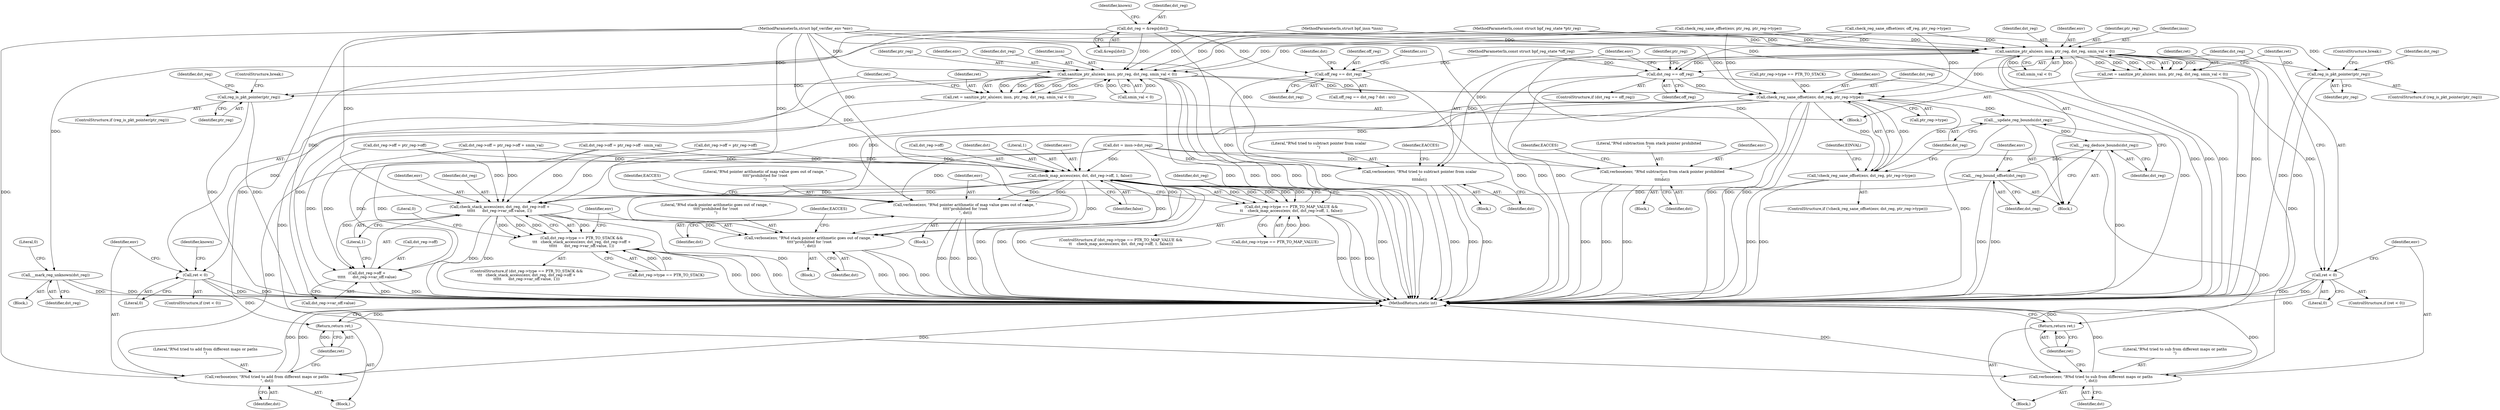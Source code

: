 digraph "0_linux_979d63d50c0c0f7bc537bf821e056cc9fe5abd38@array" {
"1000223" [label="(Call,dst_reg = &regs[dst])"];
"1000248" [label="(Call,__mark_reg_unknown(dst_reg))"];
"1000323" [label="(Call,off_reg == dst_reg)"];
"1000372" [label="(Call,sanitize_ptr_alu(env, insn, ptr_reg, dst_reg, smin_val < 0))"];
"1000370" [label="(Call,ret = sanitize_ptr_alu(env, insn, ptr_reg, dst_reg, smin_val < 0))"];
"1000381" [label="(Call,ret < 0)"];
"1000389" [label="(Return,return ret;)"];
"1000385" [label="(Call,verbose(env, \"R%d tried to add from different maps or paths\n\", dst))"];
"1000554" [label="(Call,reg_is_pkt_pointer(ptr_reg))"];
"1000832" [label="(Call,check_reg_sane_offset(env, dst_reg, ptr_reg->type))"];
"1000831" [label="(Call,!check_reg_sane_offset(env, dst_reg, ptr_reg->type))"];
"1000841" [label="(Call,__update_reg_bounds(dst_reg))"];
"1000843" [label="(Call,__reg_deduce_bounds(dst_reg))"];
"1000845" [label="(Call,__reg_bound_offset(dst_reg))"];
"1000884" [label="(Call,check_stack_access(env, dst_reg, dst_reg->off +\n\t\t\t\t\t      dst_reg->var_off.value, 1))"];
"1000878" [label="(Call,dst_reg->type == PTR_TO_STACK &&\n\t\t\t   check_stack_access(env, dst_reg, dst_reg->off +\n\t\t\t\t\t      dst_reg->var_off.value, 1))"];
"1000898" [label="(Call,verbose(env, \"R%d stack pointer arithmetic goes out of range, \"\n\t\t\t\t\"prohibited for !root\n\", dst))"];
"1000860" [label="(Call,check_map_access(env, dst, dst_reg->off, 1, false))"];
"1000854" [label="(Call,dst_reg->type == PTR_TO_MAP_VALUE &&\n\t\t    check_map_access(env, dst, dst_reg->off, 1, false))"];
"1000869" [label="(Call,verbose(env, \"R%d pointer arithmetic of map value goes out of range, \"\n\t\t\t\t\"prohibited for !root\n\", dst))"];
"1000887" [label="(Call,dst_reg->off +\n\t\t\t\t\t      dst_reg->var_off.value)"];
"1000574" [label="(Call,sanitize_ptr_alu(env, insn, ptr_reg, dst_reg, smin_val < 0))"];
"1000572" [label="(Call,ret = sanitize_ptr_alu(env, insn, ptr_reg, dst_reg, smin_val < 0))"];
"1000583" [label="(Call,ret < 0)"];
"1000591" [label="(Return,return ret;)"];
"1000587" [label="(Call,verbose(env, \"R%d tried to sub from different maps or paths\n\", dst))"];
"1000594" [label="(Call,dst_reg == off_reg)"];
"1000598" [label="(Call,verbose(env, \"R%d tried to subtract pointer from scalar\n\",\n\t\t\t\tdst))"];
"1000612" [label="(Call,verbose(env, \"R%d subtraction from stack pointer prohibited\n\",\n\t\t\t\tdst))"];
"1000781" [label="(Call,reg_is_pkt_pointer(ptr_reg))"];
"1000572" [label="(Call,ret = sanitize_ptr_alu(env, insn, ptr_reg, dst_reg, smin_val < 0))"];
"1000326" [label="(Identifier,dst)"];
"1000385" [label="(Call,verbose(env, \"R%d tried to add from different maps or paths\n\", dst))"];
"1000862" [label="(Identifier,dst)"];
"1000866" [label="(Literal,1)"];
"1000232" [label="(Identifier,known)"];
"1000618" [label="(Identifier,EACCES)"];
"1000386" [label="(Identifier,env)"];
"1000373" [label="(Identifier,env)"];
"1000381" [label="(Call,ret < 0)"];
"1000380" [label="(ControlStructure,if (ret < 0))"];
"1000877" [label="(ControlStructure,if (dst_reg->type == PTR_TO_STACK &&\n\t\t\t   check_stack_access(env, dst_reg, dst_reg->off +\n\t\t\t\t\t      dst_reg->var_off.value, 1)))"];
"1000855" [label="(Call,dst_reg->type == PTR_TO_MAP_VALUE)"];
"1000390" [label="(Identifier,ret)"];
"1000861" [label="(Identifier,env)"];
"1000591" [label="(Return,return ret;)"];
"1000124" [label="(Block,)"];
"1000608" [label="(Identifier,ptr_reg)"];
"1000573" [label="(Identifier,ret)"];
"1000843" [label="(Call,__reg_deduce_bounds(dst_reg))"];
"1000592" [label="(Identifier,ret)"];
"1000867" [label="(Identifier,false)"];
"1000904" [label="(Identifier,EACCES)"];
"1000850" [label="(Identifier,env)"];
"1000780" [label="(ControlStructure,if (reg_is_pkt_pointer(ptr_reg)))"];
"1000587" [label="(Call,verbose(env, \"R%d tried to sub from different maps or paths\n\", dst))"];
"1000578" [label="(Identifier,dst_reg)"];
"1000585" [label="(Literal,0)"];
"1000801" [label="(ControlStructure,break;)"];
"1000906" [label="(Literal,0)"];
"1000887" [label="(Call,dst_reg->off +\n\t\t\t\t\t      dst_reg->var_off.value)"];
"1000123" [label="(MethodParameterIn,const struct bpf_reg_state *off_reg)"];
"1000325" [label="(Identifier,dst_reg)"];
"1000834" [label="(Identifier,dst_reg)"];
"1000897" [label="(Block,)"];
"1000597" [label="(Block,)"];
"1000247" [label="(Block,)"];
"1000766" [label="(Call,dst_reg->off = ptr_reg->off)"];
"1000595" [label="(Identifier,dst_reg)"];
"1000593" [label="(ControlStructure,if (dst_reg == off_reg))"];
"1000371" [label="(Identifier,ret)"];
"1000248" [label="(Call,__mark_reg_unknown(dst_reg))"];
"1000323" [label="(Call,off_reg == dst_reg)"];
"1000251" [label="(Literal,0)"];
"1000120" [label="(MethodParameterIn,struct bpf_verifier_env *env)"];
"1000596" [label="(Identifier,off_reg)"];
"1000833" [label="(Identifier,env)"];
"1000672" [label="(Call,dst_reg->off = ptr_reg->off - smin_val)"];
"1000575" [label="(Identifier,env)"];
"1000375" [label="(Identifier,ptr_reg)"];
"1000853" [label="(ControlStructure,if (dst_reg->type == PTR_TO_MAP_VALUE &&\n\t\t    check_map_access(env, dst, dst_reg->off, 1, false)))"];
"1000588" [label="(Identifier,env)"];
"1000872" [label="(Identifier,dst)"];
"1000869" [label="(Call,verbose(env, \"R%d pointer arithmetic of map value goes out of range, \"\n\t\t\t\t\"prohibited for !root\n\", dst))"];
"1000863" [label="(Call,dst_reg->off)"];
"1000383" [label="(Literal,0)"];
"1000786" [label="(Identifier,dst_reg)"];
"1000614" [label="(Literal,\"R%d subtraction from stack pointer prohibited\n\")"];
"1000830" [label="(ControlStructure,if (!check_reg_sane_offset(env, dst_reg, ptr_reg->type)))"];
"1000854" [label="(Call,dst_reg->type == PTR_TO_MAP_VALUE &&\n\t\t    check_map_access(env, dst, dst_reg->off, 1, false))"];
"1000835" [label="(Call,ptr_reg->type)"];
"1000387" [label="(Literal,\"R%d tried to add from different maps or paths\n\")"];
"1000845" [label="(Call,__reg_bound_offset(dst_reg))"];
"1000370" [label="(Call,ret = sanitize_ptr_alu(env, insn, ptr_reg, dst_reg, smin_val < 0))"];
"1000901" [label="(Identifier,dst)"];
"1000870" [label="(Identifier,env)"];
"1000224" [label="(Identifier,dst_reg)"];
"1000437" [label="(Call,dst_reg->off = ptr_reg->off + smin_val)"];
"1000891" [label="(Call,dst_reg->var_off.value)"];
"1000586" [label="(Block,)"];
"1000122" [label="(MethodParameterIn,const struct bpf_reg_state *ptr_reg)"];
"1000372" [label="(Call,sanitize_ptr_alu(env, insn, ptr_reg, dst_reg, smin_val < 0))"];
"1000249" [label="(Identifier,dst_reg)"];
"1000781" [label="(Call,reg_is_pkt_pointer(ptr_reg))"];
"1000600" [label="(Literal,\"R%d tried to subtract pointer from scalar\n\")"];
"1000840" [label="(Identifier,EINVAL)"];
"1000553" [label="(ControlStructure,if (reg_is_pkt_pointer(ptr_reg)))"];
"1000604" [label="(Identifier,EACCES)"];
"1000204" [label="(Call,dst = insn->dst_reg)"];
"1000574" [label="(Call,sanitize_ptr_alu(env, insn, ptr_reg, dst_reg, smin_val < 0))"];
"1000875" [label="(Identifier,EACCES)"];
"1000393" [label="(Identifier,known)"];
"1000376" [label="(Identifier,dst_reg)"];
"1000611" [label="(Block,)"];
"1000888" [label="(Call,dst_reg->off)"];
"1000860" [label="(Call,check_map_access(env, dst, dst_reg->off, 1, false))"];
"1000554" [label="(Call,reg_is_pkt_pointer(ptr_reg))"];
"1000841" [label="(Call,__update_reg_bounds(dst_reg))"];
"1000885" [label="(Identifier,env)"];
"1000539" [label="(Call,dst_reg->off = ptr_reg->off)"];
"1000613" [label="(Identifier,env)"];
"1000896" [label="(Literal,1)"];
"1000368" [label="(Block,)"];
"1000583" [label="(Call,ret < 0)"];
"1000601" [label="(Identifier,dst)"];
"1000886" [label="(Identifier,dst_reg)"];
"1000389" [label="(Return,return ret;)"];
"1000121" [label="(MethodParameterIn,struct bpf_insn *insn)"];
"1000384" [label="(Block,)"];
"1000579" [label="(Call,smin_val < 0)"];
"1000582" [label="(ControlStructure,if (ret < 0))"];
"1000324" [label="(Identifier,off_reg)"];
"1000612" [label="(Call,verbose(env, \"R%d subtraction from stack pointer prohibited\n\",\n\t\t\t\tdst))"];
"1000327" [label="(Identifier,src)"];
"1000388" [label="(Identifier,dst)"];
"1000382" [label="(Identifier,ret)"];
"1000881" [label="(Identifier,dst_reg)"];
"1000846" [label="(Identifier,dst_reg)"];
"1000559" [label="(Identifier,dst_reg)"];
"1000842" [label="(Identifier,dst_reg)"];
"1000374" [label="(Identifier,insn)"];
"1000570" [label="(ControlStructure,break;)"];
"1000577" [label="(Identifier,ptr_reg)"];
"1000576" [label="(Identifier,insn)"];
"1000223" [label="(Call,dst_reg = &regs[dst])"];
"1000900" [label="(Literal,\"R%d stack pointer arithmetic goes out of range, \"\n\t\t\t\t\"prohibited for !root\n\")"];
"1000584" [label="(Identifier,ret)"];
"1000868" [label="(Block,)"];
"1000225" [label="(Call,&regs[dst])"];
"1000871" [label="(Literal,\"R%d pointer arithmetic of map value goes out of range, \"\n\t\t\t\t\"prohibited for !root\n\")"];
"1000884" [label="(Call,check_stack_access(env, dst_reg, dst_reg->off +\n\t\t\t\t\t      dst_reg->var_off.value, 1))"];
"1000898" [label="(Call,verbose(env, \"R%d stack pointer arithmetic goes out of range, \"\n\t\t\t\t\"prohibited for !root\n\", dst))"];
"1000589" [label="(Literal,\"R%d tried to sub from different maps or paths\n\")"];
"1000879" [label="(Call,dst_reg->type == PTR_TO_STACK)"];
"1000907" [label="(MethodReturn,static int)"];
"1000782" [label="(Identifier,ptr_reg)"];
"1000878" [label="(Call,dst_reg->type == PTR_TO_STACK &&\n\t\t\t   check_stack_access(env, dst_reg, dst_reg->off +\n\t\t\t\t\t      dst_reg->var_off.value, 1))"];
"1000377" [label="(Call,smin_val < 0)"];
"1000322" [label="(Call,off_reg == dst_reg ? dst : src)"];
"1000831" [label="(Call,!check_reg_sane_offset(env, dst_reg, ptr_reg->type))"];
"1000350" [label="(Call,check_reg_sane_offset(env, off_reg, ptr_reg->type))"];
"1000598" [label="(Call,verbose(env, \"R%d tried to subtract pointer from scalar\n\",\n\t\t\t\tdst))"];
"1000357" [label="(Call,check_reg_sane_offset(env, ptr_reg, ptr_reg->type))"];
"1000832" [label="(Call,check_reg_sane_offset(env, dst_reg, ptr_reg->type))"];
"1000599" [label="(Identifier,env)"];
"1000606" [label="(Call,ptr_reg->type == PTR_TO_STACK)"];
"1000844" [label="(Identifier,dst_reg)"];
"1000615" [label="(Identifier,dst)"];
"1000899" [label="(Identifier,env)"];
"1000590" [label="(Identifier,dst)"];
"1000555" [label="(Identifier,ptr_reg)"];
"1000594" [label="(Call,dst_reg == off_reg)"];
"1000223" -> "1000124"  [label="AST: "];
"1000223" -> "1000225"  [label="CFG: "];
"1000224" -> "1000223"  [label="AST: "];
"1000225" -> "1000223"  [label="AST: "];
"1000232" -> "1000223"  [label="CFG: "];
"1000223" -> "1000907"  [label="DDG: "];
"1000223" -> "1000907"  [label="DDG: "];
"1000223" -> "1000248"  [label="DDG: "];
"1000223" -> "1000323"  [label="DDG: "];
"1000223" -> "1000372"  [label="DDG: "];
"1000223" -> "1000574"  [label="DDG: "];
"1000248" -> "1000247"  [label="AST: "];
"1000248" -> "1000249"  [label="CFG: "];
"1000249" -> "1000248"  [label="AST: "];
"1000251" -> "1000248"  [label="CFG: "];
"1000248" -> "1000907"  [label="DDG: "];
"1000248" -> "1000907"  [label="DDG: "];
"1000323" -> "1000322"  [label="AST: "];
"1000323" -> "1000325"  [label="CFG: "];
"1000324" -> "1000323"  [label="AST: "];
"1000325" -> "1000323"  [label="AST: "];
"1000326" -> "1000323"  [label="CFG: "];
"1000327" -> "1000323"  [label="CFG: "];
"1000323" -> "1000907"  [label="DDG: "];
"1000323" -> "1000907"  [label="DDG: "];
"1000123" -> "1000323"  [label="DDG: "];
"1000372" -> "1000370"  [label="AST: "];
"1000372" -> "1000377"  [label="CFG: "];
"1000373" -> "1000372"  [label="AST: "];
"1000374" -> "1000372"  [label="AST: "];
"1000375" -> "1000372"  [label="AST: "];
"1000376" -> "1000372"  [label="AST: "];
"1000377" -> "1000372"  [label="AST: "];
"1000370" -> "1000372"  [label="CFG: "];
"1000372" -> "1000907"  [label="DDG: "];
"1000372" -> "1000907"  [label="DDG: "];
"1000372" -> "1000907"  [label="DDG: "];
"1000372" -> "1000907"  [label="DDG: "];
"1000372" -> "1000370"  [label="DDG: "];
"1000372" -> "1000370"  [label="DDG: "];
"1000372" -> "1000370"  [label="DDG: "];
"1000372" -> "1000370"  [label="DDG: "];
"1000372" -> "1000370"  [label="DDG: "];
"1000350" -> "1000372"  [label="DDG: "];
"1000357" -> "1000372"  [label="DDG: "];
"1000357" -> "1000372"  [label="DDG: "];
"1000120" -> "1000372"  [label="DDG: "];
"1000121" -> "1000372"  [label="DDG: "];
"1000122" -> "1000372"  [label="DDG: "];
"1000377" -> "1000372"  [label="DDG: "];
"1000377" -> "1000372"  [label="DDG: "];
"1000372" -> "1000385"  [label="DDG: "];
"1000372" -> "1000554"  [label="DDG: "];
"1000372" -> "1000832"  [label="DDG: "];
"1000372" -> "1000832"  [label="DDG: "];
"1000370" -> "1000368"  [label="AST: "];
"1000371" -> "1000370"  [label="AST: "];
"1000382" -> "1000370"  [label="CFG: "];
"1000370" -> "1000907"  [label="DDG: "];
"1000370" -> "1000381"  [label="DDG: "];
"1000381" -> "1000380"  [label="AST: "];
"1000381" -> "1000383"  [label="CFG: "];
"1000382" -> "1000381"  [label="AST: "];
"1000383" -> "1000381"  [label="AST: "];
"1000386" -> "1000381"  [label="CFG: "];
"1000393" -> "1000381"  [label="CFG: "];
"1000381" -> "1000907"  [label="DDG: "];
"1000381" -> "1000907"  [label="DDG: "];
"1000381" -> "1000389"  [label="DDG: "];
"1000389" -> "1000384"  [label="AST: "];
"1000389" -> "1000390"  [label="CFG: "];
"1000390" -> "1000389"  [label="AST: "];
"1000907" -> "1000389"  [label="CFG: "];
"1000389" -> "1000907"  [label="DDG: "];
"1000390" -> "1000389"  [label="DDG: "];
"1000385" -> "1000384"  [label="AST: "];
"1000385" -> "1000388"  [label="CFG: "];
"1000386" -> "1000385"  [label="AST: "];
"1000387" -> "1000385"  [label="AST: "];
"1000388" -> "1000385"  [label="AST: "];
"1000390" -> "1000385"  [label="CFG: "];
"1000385" -> "1000907"  [label="DDG: "];
"1000385" -> "1000907"  [label="DDG: "];
"1000385" -> "1000907"  [label="DDG: "];
"1000120" -> "1000385"  [label="DDG: "];
"1000204" -> "1000385"  [label="DDG: "];
"1000554" -> "1000553"  [label="AST: "];
"1000554" -> "1000555"  [label="CFG: "];
"1000555" -> "1000554"  [label="AST: "];
"1000559" -> "1000554"  [label="CFG: "];
"1000570" -> "1000554"  [label="CFG: "];
"1000554" -> "1000907"  [label="DDG: "];
"1000554" -> "1000907"  [label="DDG: "];
"1000122" -> "1000554"  [label="DDG: "];
"1000832" -> "1000831"  [label="AST: "];
"1000832" -> "1000835"  [label="CFG: "];
"1000833" -> "1000832"  [label="AST: "];
"1000834" -> "1000832"  [label="AST: "];
"1000835" -> "1000832"  [label="AST: "];
"1000831" -> "1000832"  [label="CFG: "];
"1000832" -> "1000907"  [label="DDG: "];
"1000832" -> "1000907"  [label="DDG: "];
"1000832" -> "1000907"  [label="DDG: "];
"1000832" -> "1000831"  [label="DDG: "];
"1000832" -> "1000831"  [label="DDG: "];
"1000832" -> "1000831"  [label="DDG: "];
"1000574" -> "1000832"  [label="DDG: "];
"1000120" -> "1000832"  [label="DDG: "];
"1000594" -> "1000832"  [label="DDG: "];
"1000606" -> "1000832"  [label="DDG: "];
"1000350" -> "1000832"  [label="DDG: "];
"1000357" -> "1000832"  [label="DDG: "];
"1000832" -> "1000841"  [label="DDG: "];
"1000832" -> "1000860"  [label="DDG: "];
"1000832" -> "1000869"  [label="DDG: "];
"1000832" -> "1000884"  [label="DDG: "];
"1000832" -> "1000898"  [label="DDG: "];
"1000831" -> "1000830"  [label="AST: "];
"1000840" -> "1000831"  [label="CFG: "];
"1000842" -> "1000831"  [label="CFG: "];
"1000831" -> "1000907"  [label="DDG: "];
"1000831" -> "1000907"  [label="DDG: "];
"1000841" -> "1000124"  [label="AST: "];
"1000841" -> "1000842"  [label="CFG: "];
"1000842" -> "1000841"  [label="AST: "];
"1000844" -> "1000841"  [label="CFG: "];
"1000841" -> "1000907"  [label="DDG: "];
"1000841" -> "1000843"  [label="DDG: "];
"1000843" -> "1000124"  [label="AST: "];
"1000843" -> "1000844"  [label="CFG: "];
"1000844" -> "1000843"  [label="AST: "];
"1000846" -> "1000843"  [label="CFG: "];
"1000843" -> "1000907"  [label="DDG: "];
"1000843" -> "1000845"  [label="DDG: "];
"1000845" -> "1000124"  [label="AST: "];
"1000845" -> "1000846"  [label="CFG: "];
"1000846" -> "1000845"  [label="AST: "];
"1000850" -> "1000845"  [label="CFG: "];
"1000845" -> "1000907"  [label="DDG: "];
"1000845" -> "1000907"  [label="DDG: "];
"1000845" -> "1000884"  [label="DDG: "];
"1000884" -> "1000878"  [label="AST: "];
"1000884" -> "1000896"  [label="CFG: "];
"1000885" -> "1000884"  [label="AST: "];
"1000886" -> "1000884"  [label="AST: "];
"1000887" -> "1000884"  [label="AST: "];
"1000896" -> "1000884"  [label="AST: "];
"1000878" -> "1000884"  [label="CFG: "];
"1000884" -> "1000907"  [label="DDG: "];
"1000884" -> "1000907"  [label="DDG: "];
"1000884" -> "1000907"  [label="DDG: "];
"1000884" -> "1000878"  [label="DDG: "];
"1000884" -> "1000878"  [label="DDG: "];
"1000884" -> "1000878"  [label="DDG: "];
"1000884" -> "1000878"  [label="DDG: "];
"1000860" -> "1000884"  [label="DDG: "];
"1000860" -> "1000884"  [label="DDG: "];
"1000120" -> "1000884"  [label="DDG: "];
"1000539" -> "1000884"  [label="DDG: "];
"1000766" -> "1000884"  [label="DDG: "];
"1000437" -> "1000884"  [label="DDG: "];
"1000672" -> "1000884"  [label="DDG: "];
"1000884" -> "1000898"  [label="DDG: "];
"1000878" -> "1000877"  [label="AST: "];
"1000878" -> "1000879"  [label="CFG: "];
"1000879" -> "1000878"  [label="AST: "];
"1000899" -> "1000878"  [label="CFG: "];
"1000906" -> "1000878"  [label="CFG: "];
"1000878" -> "1000907"  [label="DDG: "];
"1000878" -> "1000907"  [label="DDG: "];
"1000878" -> "1000907"  [label="DDG: "];
"1000879" -> "1000878"  [label="DDG: "];
"1000879" -> "1000878"  [label="DDG: "];
"1000898" -> "1000897"  [label="AST: "];
"1000898" -> "1000901"  [label="CFG: "];
"1000899" -> "1000898"  [label="AST: "];
"1000900" -> "1000898"  [label="AST: "];
"1000901" -> "1000898"  [label="AST: "];
"1000904" -> "1000898"  [label="CFG: "];
"1000898" -> "1000907"  [label="DDG: "];
"1000898" -> "1000907"  [label="DDG: "];
"1000898" -> "1000907"  [label="DDG: "];
"1000860" -> "1000898"  [label="DDG: "];
"1000860" -> "1000898"  [label="DDG: "];
"1000120" -> "1000898"  [label="DDG: "];
"1000204" -> "1000898"  [label="DDG: "];
"1000860" -> "1000854"  [label="AST: "];
"1000860" -> "1000867"  [label="CFG: "];
"1000861" -> "1000860"  [label="AST: "];
"1000862" -> "1000860"  [label="AST: "];
"1000863" -> "1000860"  [label="AST: "];
"1000866" -> "1000860"  [label="AST: "];
"1000867" -> "1000860"  [label="AST: "];
"1000854" -> "1000860"  [label="CFG: "];
"1000860" -> "1000907"  [label="DDG: "];
"1000860" -> "1000907"  [label="DDG: "];
"1000860" -> "1000907"  [label="DDG: "];
"1000860" -> "1000907"  [label="DDG: "];
"1000860" -> "1000854"  [label="DDG: "];
"1000860" -> "1000854"  [label="DDG: "];
"1000860" -> "1000854"  [label="DDG: "];
"1000860" -> "1000854"  [label="DDG: "];
"1000860" -> "1000854"  [label="DDG: "];
"1000120" -> "1000860"  [label="DDG: "];
"1000204" -> "1000860"  [label="DDG: "];
"1000539" -> "1000860"  [label="DDG: "];
"1000766" -> "1000860"  [label="DDG: "];
"1000437" -> "1000860"  [label="DDG: "];
"1000672" -> "1000860"  [label="DDG: "];
"1000860" -> "1000869"  [label="DDG: "];
"1000860" -> "1000869"  [label="DDG: "];
"1000860" -> "1000887"  [label="DDG: "];
"1000854" -> "1000853"  [label="AST: "];
"1000854" -> "1000855"  [label="CFG: "];
"1000855" -> "1000854"  [label="AST: "];
"1000870" -> "1000854"  [label="CFG: "];
"1000881" -> "1000854"  [label="CFG: "];
"1000854" -> "1000907"  [label="DDG: "];
"1000854" -> "1000907"  [label="DDG: "];
"1000854" -> "1000907"  [label="DDG: "];
"1000855" -> "1000854"  [label="DDG: "];
"1000855" -> "1000854"  [label="DDG: "];
"1000869" -> "1000868"  [label="AST: "];
"1000869" -> "1000872"  [label="CFG: "];
"1000870" -> "1000869"  [label="AST: "];
"1000871" -> "1000869"  [label="AST: "];
"1000872" -> "1000869"  [label="AST: "];
"1000875" -> "1000869"  [label="CFG: "];
"1000869" -> "1000907"  [label="DDG: "];
"1000869" -> "1000907"  [label="DDG: "];
"1000869" -> "1000907"  [label="DDG: "];
"1000120" -> "1000869"  [label="DDG: "];
"1000204" -> "1000869"  [label="DDG: "];
"1000887" -> "1000891"  [label="CFG: "];
"1000888" -> "1000887"  [label="AST: "];
"1000891" -> "1000887"  [label="AST: "];
"1000896" -> "1000887"  [label="CFG: "];
"1000887" -> "1000907"  [label="DDG: "];
"1000887" -> "1000907"  [label="DDG: "];
"1000539" -> "1000887"  [label="DDG: "];
"1000766" -> "1000887"  [label="DDG: "];
"1000437" -> "1000887"  [label="DDG: "];
"1000672" -> "1000887"  [label="DDG: "];
"1000574" -> "1000572"  [label="AST: "];
"1000574" -> "1000579"  [label="CFG: "];
"1000575" -> "1000574"  [label="AST: "];
"1000576" -> "1000574"  [label="AST: "];
"1000577" -> "1000574"  [label="AST: "];
"1000578" -> "1000574"  [label="AST: "];
"1000579" -> "1000574"  [label="AST: "];
"1000572" -> "1000574"  [label="CFG: "];
"1000574" -> "1000907"  [label="DDG: "];
"1000574" -> "1000907"  [label="DDG: "];
"1000574" -> "1000907"  [label="DDG: "];
"1000574" -> "1000907"  [label="DDG: "];
"1000574" -> "1000572"  [label="DDG: "];
"1000574" -> "1000572"  [label="DDG: "];
"1000574" -> "1000572"  [label="DDG: "];
"1000574" -> "1000572"  [label="DDG: "];
"1000574" -> "1000572"  [label="DDG: "];
"1000350" -> "1000574"  [label="DDG: "];
"1000357" -> "1000574"  [label="DDG: "];
"1000357" -> "1000574"  [label="DDG: "];
"1000120" -> "1000574"  [label="DDG: "];
"1000121" -> "1000574"  [label="DDG: "];
"1000122" -> "1000574"  [label="DDG: "];
"1000579" -> "1000574"  [label="DDG: "];
"1000579" -> "1000574"  [label="DDG: "];
"1000574" -> "1000587"  [label="DDG: "];
"1000574" -> "1000594"  [label="DDG: "];
"1000574" -> "1000598"  [label="DDG: "];
"1000574" -> "1000612"  [label="DDG: "];
"1000574" -> "1000781"  [label="DDG: "];
"1000572" -> "1000368"  [label="AST: "];
"1000573" -> "1000572"  [label="AST: "];
"1000584" -> "1000572"  [label="CFG: "];
"1000572" -> "1000907"  [label="DDG: "];
"1000572" -> "1000583"  [label="DDG: "];
"1000583" -> "1000582"  [label="AST: "];
"1000583" -> "1000585"  [label="CFG: "];
"1000584" -> "1000583"  [label="AST: "];
"1000585" -> "1000583"  [label="AST: "];
"1000588" -> "1000583"  [label="CFG: "];
"1000595" -> "1000583"  [label="CFG: "];
"1000583" -> "1000907"  [label="DDG: "];
"1000583" -> "1000907"  [label="DDG: "];
"1000583" -> "1000591"  [label="DDG: "];
"1000591" -> "1000586"  [label="AST: "];
"1000591" -> "1000592"  [label="CFG: "];
"1000592" -> "1000591"  [label="AST: "];
"1000907" -> "1000591"  [label="CFG: "];
"1000591" -> "1000907"  [label="DDG: "];
"1000592" -> "1000591"  [label="DDG: "];
"1000587" -> "1000586"  [label="AST: "];
"1000587" -> "1000590"  [label="CFG: "];
"1000588" -> "1000587"  [label="AST: "];
"1000589" -> "1000587"  [label="AST: "];
"1000590" -> "1000587"  [label="AST: "];
"1000592" -> "1000587"  [label="CFG: "];
"1000587" -> "1000907"  [label="DDG: "];
"1000587" -> "1000907"  [label="DDG: "];
"1000587" -> "1000907"  [label="DDG: "];
"1000120" -> "1000587"  [label="DDG: "];
"1000204" -> "1000587"  [label="DDG: "];
"1000594" -> "1000593"  [label="AST: "];
"1000594" -> "1000596"  [label="CFG: "];
"1000595" -> "1000594"  [label="AST: "];
"1000596" -> "1000594"  [label="AST: "];
"1000599" -> "1000594"  [label="CFG: "];
"1000608" -> "1000594"  [label="CFG: "];
"1000594" -> "1000907"  [label="DDG: "];
"1000594" -> "1000907"  [label="DDG: "];
"1000594" -> "1000907"  [label="DDG: "];
"1000350" -> "1000594"  [label="DDG: "];
"1000123" -> "1000594"  [label="DDG: "];
"1000598" -> "1000597"  [label="AST: "];
"1000598" -> "1000601"  [label="CFG: "];
"1000599" -> "1000598"  [label="AST: "];
"1000600" -> "1000598"  [label="AST: "];
"1000601" -> "1000598"  [label="AST: "];
"1000604" -> "1000598"  [label="CFG: "];
"1000598" -> "1000907"  [label="DDG: "];
"1000598" -> "1000907"  [label="DDG: "];
"1000598" -> "1000907"  [label="DDG: "];
"1000120" -> "1000598"  [label="DDG: "];
"1000204" -> "1000598"  [label="DDG: "];
"1000612" -> "1000611"  [label="AST: "];
"1000612" -> "1000615"  [label="CFG: "];
"1000613" -> "1000612"  [label="AST: "];
"1000614" -> "1000612"  [label="AST: "];
"1000615" -> "1000612"  [label="AST: "];
"1000618" -> "1000612"  [label="CFG: "];
"1000612" -> "1000907"  [label="DDG: "];
"1000612" -> "1000907"  [label="DDG: "];
"1000612" -> "1000907"  [label="DDG: "];
"1000120" -> "1000612"  [label="DDG: "];
"1000204" -> "1000612"  [label="DDG: "];
"1000781" -> "1000780"  [label="AST: "];
"1000781" -> "1000782"  [label="CFG: "];
"1000782" -> "1000781"  [label="AST: "];
"1000786" -> "1000781"  [label="CFG: "];
"1000801" -> "1000781"  [label="CFG: "];
"1000781" -> "1000907"  [label="DDG: "];
"1000781" -> "1000907"  [label="DDG: "];
"1000122" -> "1000781"  [label="DDG: "];
}
